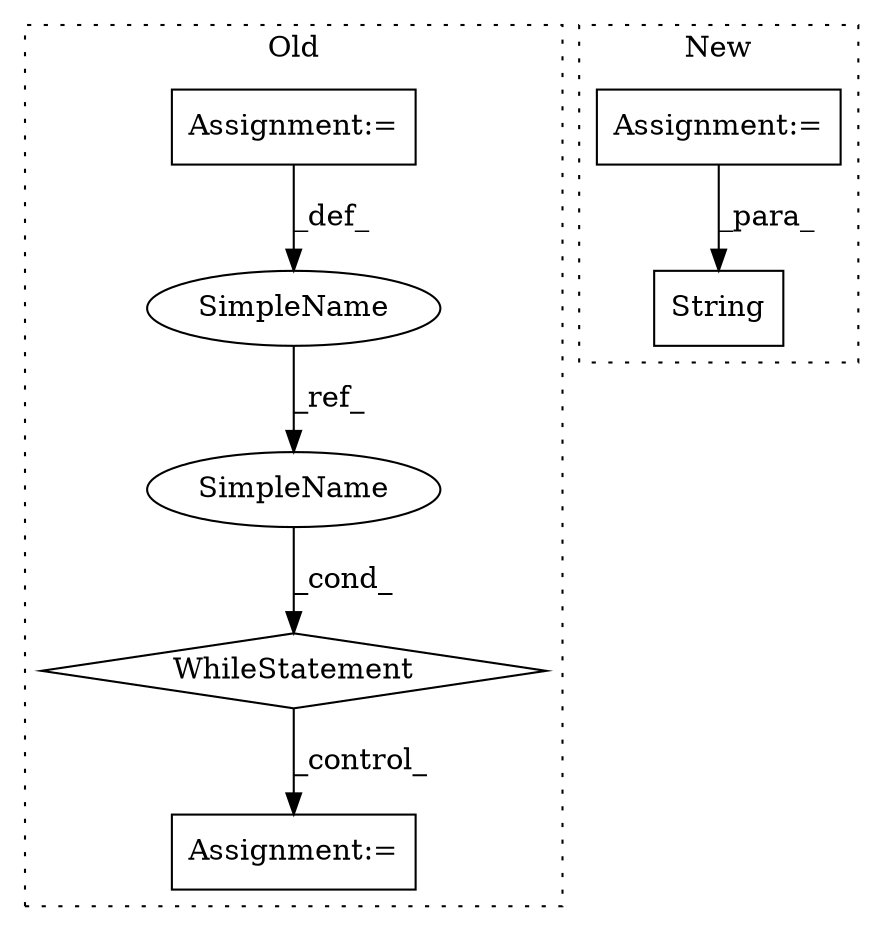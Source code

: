digraph G {
subgraph cluster0 {
1 [label="WhileStatement" a="61" s="690,701" l="7,2" shape="diamond"];
4 [label="Assignment:=" a="7" s="720" l="2" shape="box"];
5 [label="SimpleName" a="42" s="636" l="4" shape="ellipse"];
6 [label="Assignment:=" a="7" s="640" l="1" shape="box"];
7 [label="SimpleName" a="42" s="697" l="4" shape="ellipse"];
label = "Old";
style="dotted";
}
subgraph cluster1 {
2 [label="String" a="32" s="1820,1845" l="7,1" shape="box"];
3 [label="Assignment:=" a="7" s="960" l="20" shape="box"];
label = "New";
style="dotted";
}
1 -> 4 [label="_control_"];
3 -> 2 [label="_para_"];
5 -> 7 [label="_ref_"];
6 -> 5 [label="_def_"];
7 -> 1 [label="_cond_"];
}